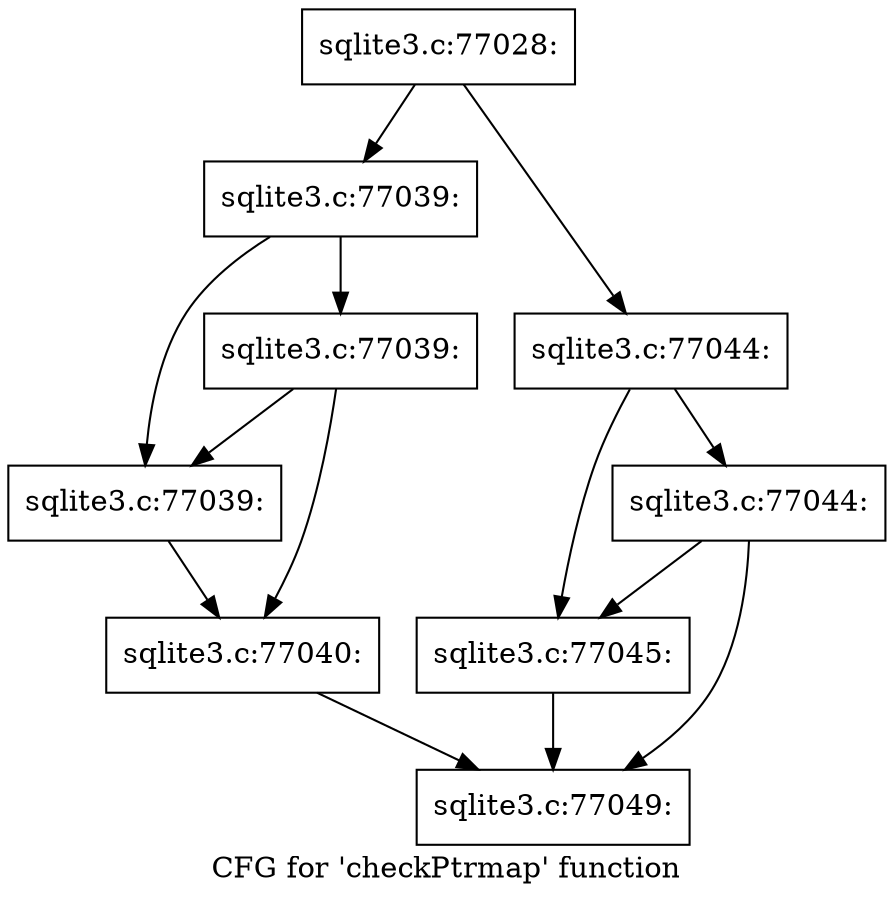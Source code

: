 digraph "CFG for 'checkPtrmap' function" {
	label="CFG for 'checkPtrmap' function";

	Node0x55c0f842a240 [shape=record,label="{sqlite3.c:77028:}"];
	Node0x55c0f842a240 -> Node0x55c0f8430180;
	Node0x55c0f842a240 -> Node0x55c0f84301d0;
	Node0x55c0f8430180 [shape=record,label="{sqlite3.c:77039:}"];
	Node0x55c0f8430180 -> Node0x55c0f84305e0;
	Node0x55c0f8430180 -> Node0x55c0f8430680;
	Node0x55c0f8430680 [shape=record,label="{sqlite3.c:77039:}"];
	Node0x55c0f8430680 -> Node0x55c0f84305e0;
	Node0x55c0f8430680 -> Node0x55c0f8430630;
	Node0x55c0f84305e0 [shape=record,label="{sqlite3.c:77039:}"];
	Node0x55c0f84305e0 -> Node0x55c0f8430630;
	Node0x55c0f8430630 [shape=record,label="{sqlite3.c:77040:}"];
	Node0x55c0f8430630 -> Node0x55c0f8431480;
	Node0x55c0f84301d0 [shape=record,label="{sqlite3.c:77044:}"];
	Node0x55c0f84301d0 -> Node0x55c0f8431430;
	Node0x55c0f84301d0 -> Node0x55c0f84314d0;
	Node0x55c0f84314d0 [shape=record,label="{sqlite3.c:77044:}"];
	Node0x55c0f84314d0 -> Node0x55c0f8431430;
	Node0x55c0f84314d0 -> Node0x55c0f8431480;
	Node0x55c0f8431430 [shape=record,label="{sqlite3.c:77045:}"];
	Node0x55c0f8431430 -> Node0x55c0f8431480;
	Node0x55c0f8431480 [shape=record,label="{sqlite3.c:77049:}"];
}
